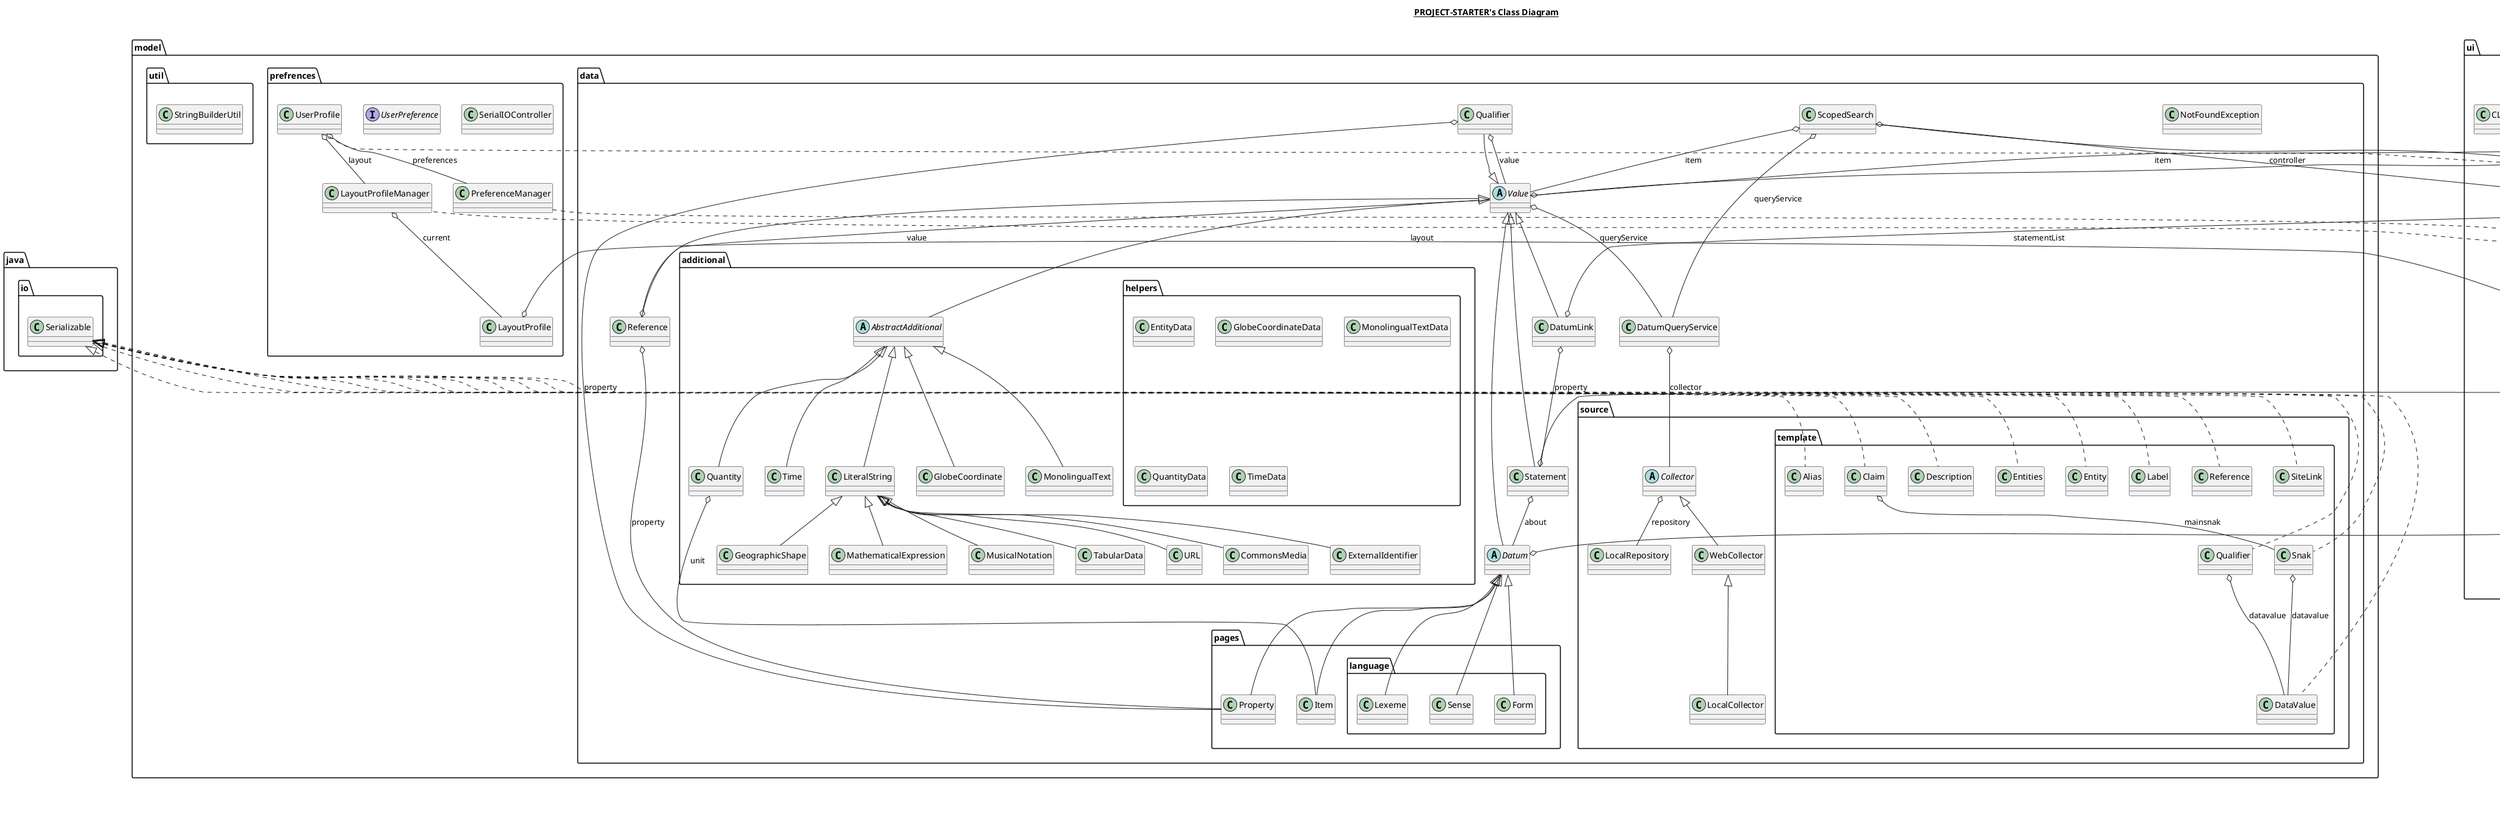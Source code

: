@startuml

title __PROJECT-STARTER's Class Diagram__\n

  namespace model.data {
    abstract class model.data.Datum {
    }
  }
  

  namespace model.data {
    class model.data.DatumLink {
    }
  }
  

  namespace model.data {
    class model.data.DatumQueryService {
    }
  }
  

  namespace model.data {
    class model.data.NotFoundException {
    }
  }
  

  namespace model.data {
    class model.data.Qualifier {
    }
  }
  

  namespace model.data {
    class model.data.Reference {
    }
  }
  

  namespace model.data {
    class model.data.ScopedSearch {
    }
  }
  

  namespace model.data {
    class model.data.Statement {
    }
  }
  

  namespace model.data {
    abstract class model.data.Value {
    }
  }
  

  namespace model.data {
    namespace additional {
      abstract class model.data.additional.AbstractAdditional {
      }
    }
  }
  

  namespace model.data {
    namespace additional {
      class model.data.additional.CommonsMedia {
      }
    }
  }
  

  namespace model.data {
    namespace additional {
      class model.data.additional.ExternalIdentifier {
      }
    }
  }
  

  namespace model.data {
    namespace additional {
      class model.data.additional.GeographicShape {
      }
    }
  }
  

  namespace model.data {
    namespace additional {
      class model.data.additional.GlobeCoordinate {
      }
    }
  }
  

  namespace model.data {
    namespace additional {
      class model.data.additional.LiteralString {
      }
    }
  }
  

  namespace model.data {
    namespace additional {
      class model.data.additional.MathematicalExpression {
      }
    }
  }
  

  namespace model.data {
    namespace additional {
      class model.data.additional.MonolingualText {
      }
    }
  }
  

  namespace model.data {
    namespace additional {
      class model.data.additional.MusicalNotation {
      }
    }
  }
  

  namespace model.data {
    namespace additional {
      class model.data.additional.Quantity {
      }
    }
  }
  

  namespace model.data {
    namespace additional {
      class model.data.additional.TabularData {
      }
    }
  }
  

  namespace model.data {
    namespace additional {
      class model.data.additional.Time {
      }
    }
  }
  

  namespace model.data {
    namespace additional {
      class model.data.additional.URL {
      }
    }
  }
  

  namespace model.data {
    namespace additional {
      namespace helpers {
        class model.data.additional.helpers.EntityData {
        }
      }
    }
  }
  

  namespace model.data {
    namespace additional {
      namespace helpers {
        class model.data.additional.helpers.GlobeCoordinateData {
        }
      }
    }
  }
  

  namespace model.data {
    namespace additional {
      namespace helpers {
        class model.data.additional.helpers.MonolingualTextData {
        }
      }
    }
  }
  

  namespace model.data {
    namespace additional {
      namespace helpers {
        class model.data.additional.helpers.QuantityData {
        }
      }
    }
  }
  

  namespace model.data {
    namespace additional {
      namespace helpers {
        class model.data.additional.helpers.TimeData {
        }
      }
    }
  }
  

  namespace model.data {
    namespace pages {
      class model.data.pages.Item {
      }
    }
  }
  

  namespace model.data {
    namespace pages {
      class model.data.pages.Property {
      }
    }
  }
  

  namespace model.data {
    namespace pages {
      namespace language {
        class model.data.pages.language.Form {
        }
      }
    }
  }
  

  namespace model.data {
    namespace pages {
      namespace language {
        class model.data.pages.language.Lexeme {
        }
      }
    }
  }
  

  namespace model.data {
    namespace pages {
      namespace language {
        class model.data.pages.language.Sense {
        }
      }
    }
  }
  

  namespace model.data {
    namespace source {
      abstract class model.data.source.Collector {
      }
    }
  }
  

  namespace model.data {
    namespace source {
      class model.data.source.LocalCollector {
      }
    }
  }
  

  namespace model.data {
    namespace source {
      class model.data.source.LocalRepository {
      }
    }
  }
  

  namespace model.data {
    namespace source {
      class model.data.source.WebCollector {
      }
    }
  }
  

  namespace model.data {
    namespace source {
      namespace template {
        class model.data.source.template.Alias {
        }
      }
    }
  }
  

  namespace model.data {
    namespace source {
      namespace template {
        class model.data.source.template.Claim {
        }
      }
    }
  }
  

  namespace model.data {
    namespace source {
      namespace template {
        class model.data.source.template.DataValue {
        }
      }
    }
  }
  

  namespace model.data {
    namespace source {
      namespace template {
        class model.data.source.template.Description {
        }
      }
    }
  }
  

  namespace model.data {
    namespace source {
      namespace template {
        class model.data.source.template.Entities {
        }
      }
    }
  }
  

  namespace model.data {
    namespace source {
      namespace template {
        class model.data.source.template.Entity {
        }
      }
    }
  }
  

  namespace model.data {
    namespace source {
      namespace template {
        class model.data.source.template.Label {
        }
      }
    }
  }
  

  namespace model.data {
    namespace source {
      namespace template {
        class model.data.source.template.Qualifier {
        }
      }
    }
  }
  

  namespace model.data {
    namespace source {
      namespace template {
        class model.data.source.template.Reference {
        }
      }
    }
  }
  

  namespace model.data {
    namespace source {
      namespace template {
        class model.data.source.template.SiteLink {
        }
      }
    }
  }
  

  namespace model.data {
    namespace source {
      namespace template {
        class model.data.source.template.Snak {
        }
      }
    }
  }
  

  namespace model.prefrences {
    class model.prefrences.LayoutProfile {
    }
  }
  

  namespace model.prefrences {
    class model.prefrences.LayoutProfileManager {
    }
  }
  

  namespace model.prefrences {
    class model.prefrences.PreferenceManager {
    }
  }
  

  namespace model.prefrences {
    class model.prefrences.SerialIOController {
    }
  }
  

  namespace model.prefrences {
    interface model.prefrences.UserPreference {
    }
  }
  

  namespace model.prefrences {
    class model.prefrences.UserProfile {
    }
  }
  

  namespace model.util {
    class model.util.StringBuilderUtil {
    }
  }
  

  namespace ui {
    class ui.CLInterface {
    }
  }
  

  namespace ui {
    namespace cli {
      class ui.cli.ItemView {
      }
    }
  }
  

  namespace ui {
    namespace cli {
      class ui.cli.ItemViewController {
      }
    }
  }
  

  namespace ui {
    namespace cli {
      class ui.cli.LayoutManager {
      }
    }
  }
  

  namespace ui {
    namespace cli {
      class ui.cli.MenuBar {
      }
    }
  }
  

  namespace ui {
    namespace cli {
      interface ui.cli.MenuBarItem {
      }
    }
  }
  

  namespace ui {
    namespace cli {
      class ui.cli.SearchBar {
      }
    }
  }
  

  namespace ui {
    namespace cli {
      class ui.cli.StatementList {
      }
    }
  }
  

  model.data.Datum -up-|> model.data.Value
  model.data.Datum o-- ui.cli.StatementList : statements
  model.data.DatumLink -up-|> model.data.Value
  model.data.DatumLink o-- model.data.Statement : property
  model.data.DatumLink o-- ui.cli.StatementList : statementList
  model.data.DatumQueryService o-- model.data.source.Collector : collector
  model.data.Qualifier -up-|> model.data.Value
  model.data.Qualifier o-- model.data.pages.Property : property
  model.data.Qualifier o-- model.data.Value : value
  model.data.Reference -up-|> model.data.Value
  model.data.Reference o-- model.data.pages.Property : property
  model.data.Reference o-- model.data.Value : value
  model.data.ScopedSearch o-- ui.cli.ItemViewController : controller
  model.data.ScopedSearch o-- model.data.Value : item
  model.data.ScopedSearch o-- model.data.DatumQueryService : queryService
  model.data.Statement -up-|> model.data.Value
  model.data.Statement o-- model.data.Datum : about
  model.data.Statement o-- ui.cli.StatementList : statements
  model.data.Value o-- model.data.DatumQueryService : queryService
  model.data.Value o-- ui.cli.ItemView : view
  model.data.additional.AbstractAdditional -up-|> model.data.Value
  model.data.additional.CommonsMedia -up-|> model.data.additional.LiteralString
  model.data.additional.ExternalIdentifier -up-|> model.data.additional.LiteralString
  model.data.additional.GeographicShape -up-|> model.data.additional.LiteralString
  model.data.additional.GlobeCoordinate -up-|> model.data.additional.AbstractAdditional
  model.data.additional.LiteralString -up-|> model.data.additional.AbstractAdditional
  model.data.additional.MathematicalExpression -up-|> model.data.additional.LiteralString
  model.data.additional.MonolingualText -up-|> model.data.additional.AbstractAdditional
  model.data.additional.MusicalNotation -up-|> model.data.additional.LiteralString
  model.data.additional.Quantity -up-|> model.data.additional.AbstractAdditional
  model.data.additional.Quantity o-- model.data.pages.Item : unit
  model.data.additional.TabularData -up-|> model.data.additional.LiteralString
  model.data.additional.Time -up-|> model.data.additional.AbstractAdditional
  model.data.additional.URL -up-|> model.data.additional.LiteralString
  model.data.pages.Item -up-|> model.data.Datum
  model.data.pages.Property -up-|> model.data.Datum
  model.data.pages.language.Form -up-|> model.data.Datum
  model.data.pages.language.Lexeme -up-|> model.data.Datum
  model.data.pages.language.Sense -up-|> model.data.Datum
  model.data.source.Collector o-- model.data.source.LocalRepository : repository
  model.data.source.LocalCollector -up-|> model.data.source.WebCollector
  model.data.source.WebCollector -up-|> model.data.source.Collector
  model.data.source.template.Alias .up.|> java.io.Serializable
  model.data.source.template.Claim .up.|> java.io.Serializable
  model.data.source.template.Claim o-- model.data.source.template.Snak : mainsnak
  model.data.source.template.DataValue .up.|> java.io.Serializable
  model.data.source.template.Description .up.|> java.io.Serializable
  model.data.source.template.Entities .up.|> java.io.Serializable
  model.data.source.template.Entity .up.|> java.io.Serializable
  model.data.source.template.Label .up.|> java.io.Serializable
  model.data.source.template.Qualifier .up.|> java.io.Serializable
  model.data.source.template.Qualifier o-- model.data.source.template.DataValue : datavalue
  model.data.source.template.Reference .up.|> java.io.Serializable
  model.data.source.template.SiteLink .up.|> java.io.Serializable
  model.data.source.template.Snak .up.|> java.io.Serializable
  model.data.source.template.Snak o-- model.data.source.template.DataValue : datavalue
  model.prefrences.LayoutProfile o-- ui.cli.LayoutManager : layout
  model.prefrences.LayoutProfileManager .up.|> ui.cli.MenuBarItem
  model.prefrences.LayoutProfileManager o-- model.prefrences.LayoutProfile : current
  model.prefrences.PreferenceManager .up.|> ui.cli.MenuBarItem
  model.prefrences.UserProfile .up.|> ui.cli.MenuBarItem
  model.prefrences.UserProfile o-- model.prefrences.LayoutProfileManager : layout
  model.prefrences.UserProfile o-- model.prefrences.PreferenceManager : preferences
  ui.cli.ItemView o-- ui.cli.ItemViewController : controller
  ui.cli.ItemView o-- model.data.Value : item
  ui.cli.ItemView o-- ui.cli.SearchBar : searchBar
  ui.cli.ItemView o-- ui.cli.StatementList : statements
  ui.cli.ItemViewController o-- ui.cli.LayoutManager : manager
  ui.cli.LayoutManager o-- ui.cli.MenuBar : menuBar
  ui.cli.MenuBar o-- ui.cli.SearchBar : searchBar
  ui.cli.SearchBar .up.|> ui.cli.MenuBarItem
  ui.cli.SearchBar o-- model.data.ScopedSearch : searchService


right footer


PlantUML diagram generated by SketchIt! (https://bitbucket.org/pmesmeur/sketch.it)
For more information about this tool, please contact philippe.mesmeur@gmail.com
endfooter

@enduml
